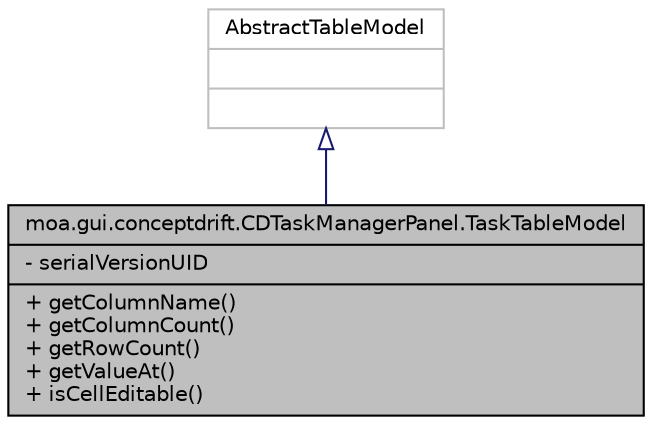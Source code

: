 digraph G
{
  edge [fontname="Helvetica",fontsize="10",labelfontname="Helvetica",labelfontsize="10"];
  node [fontname="Helvetica",fontsize="10",shape=record];
  Node1 [label="{moa.gui.conceptdrift.CDTaskManagerPanel.TaskTableModel\n|- serialVersionUID\l|+ getColumnName()\l+ getColumnCount()\l+ getRowCount()\l+ getValueAt()\l+ isCellEditable()\l}",height=0.2,width=0.4,color="black", fillcolor="grey75", style="filled" fontcolor="black"];
  Node2 -> Node1 [dir=back,color="midnightblue",fontsize="10",style="solid",arrowtail="empty",fontname="Helvetica"];
  Node2 [label="{AbstractTableModel\n||}",height=0.2,width=0.4,color="grey75", fillcolor="white", style="filled"];
}
